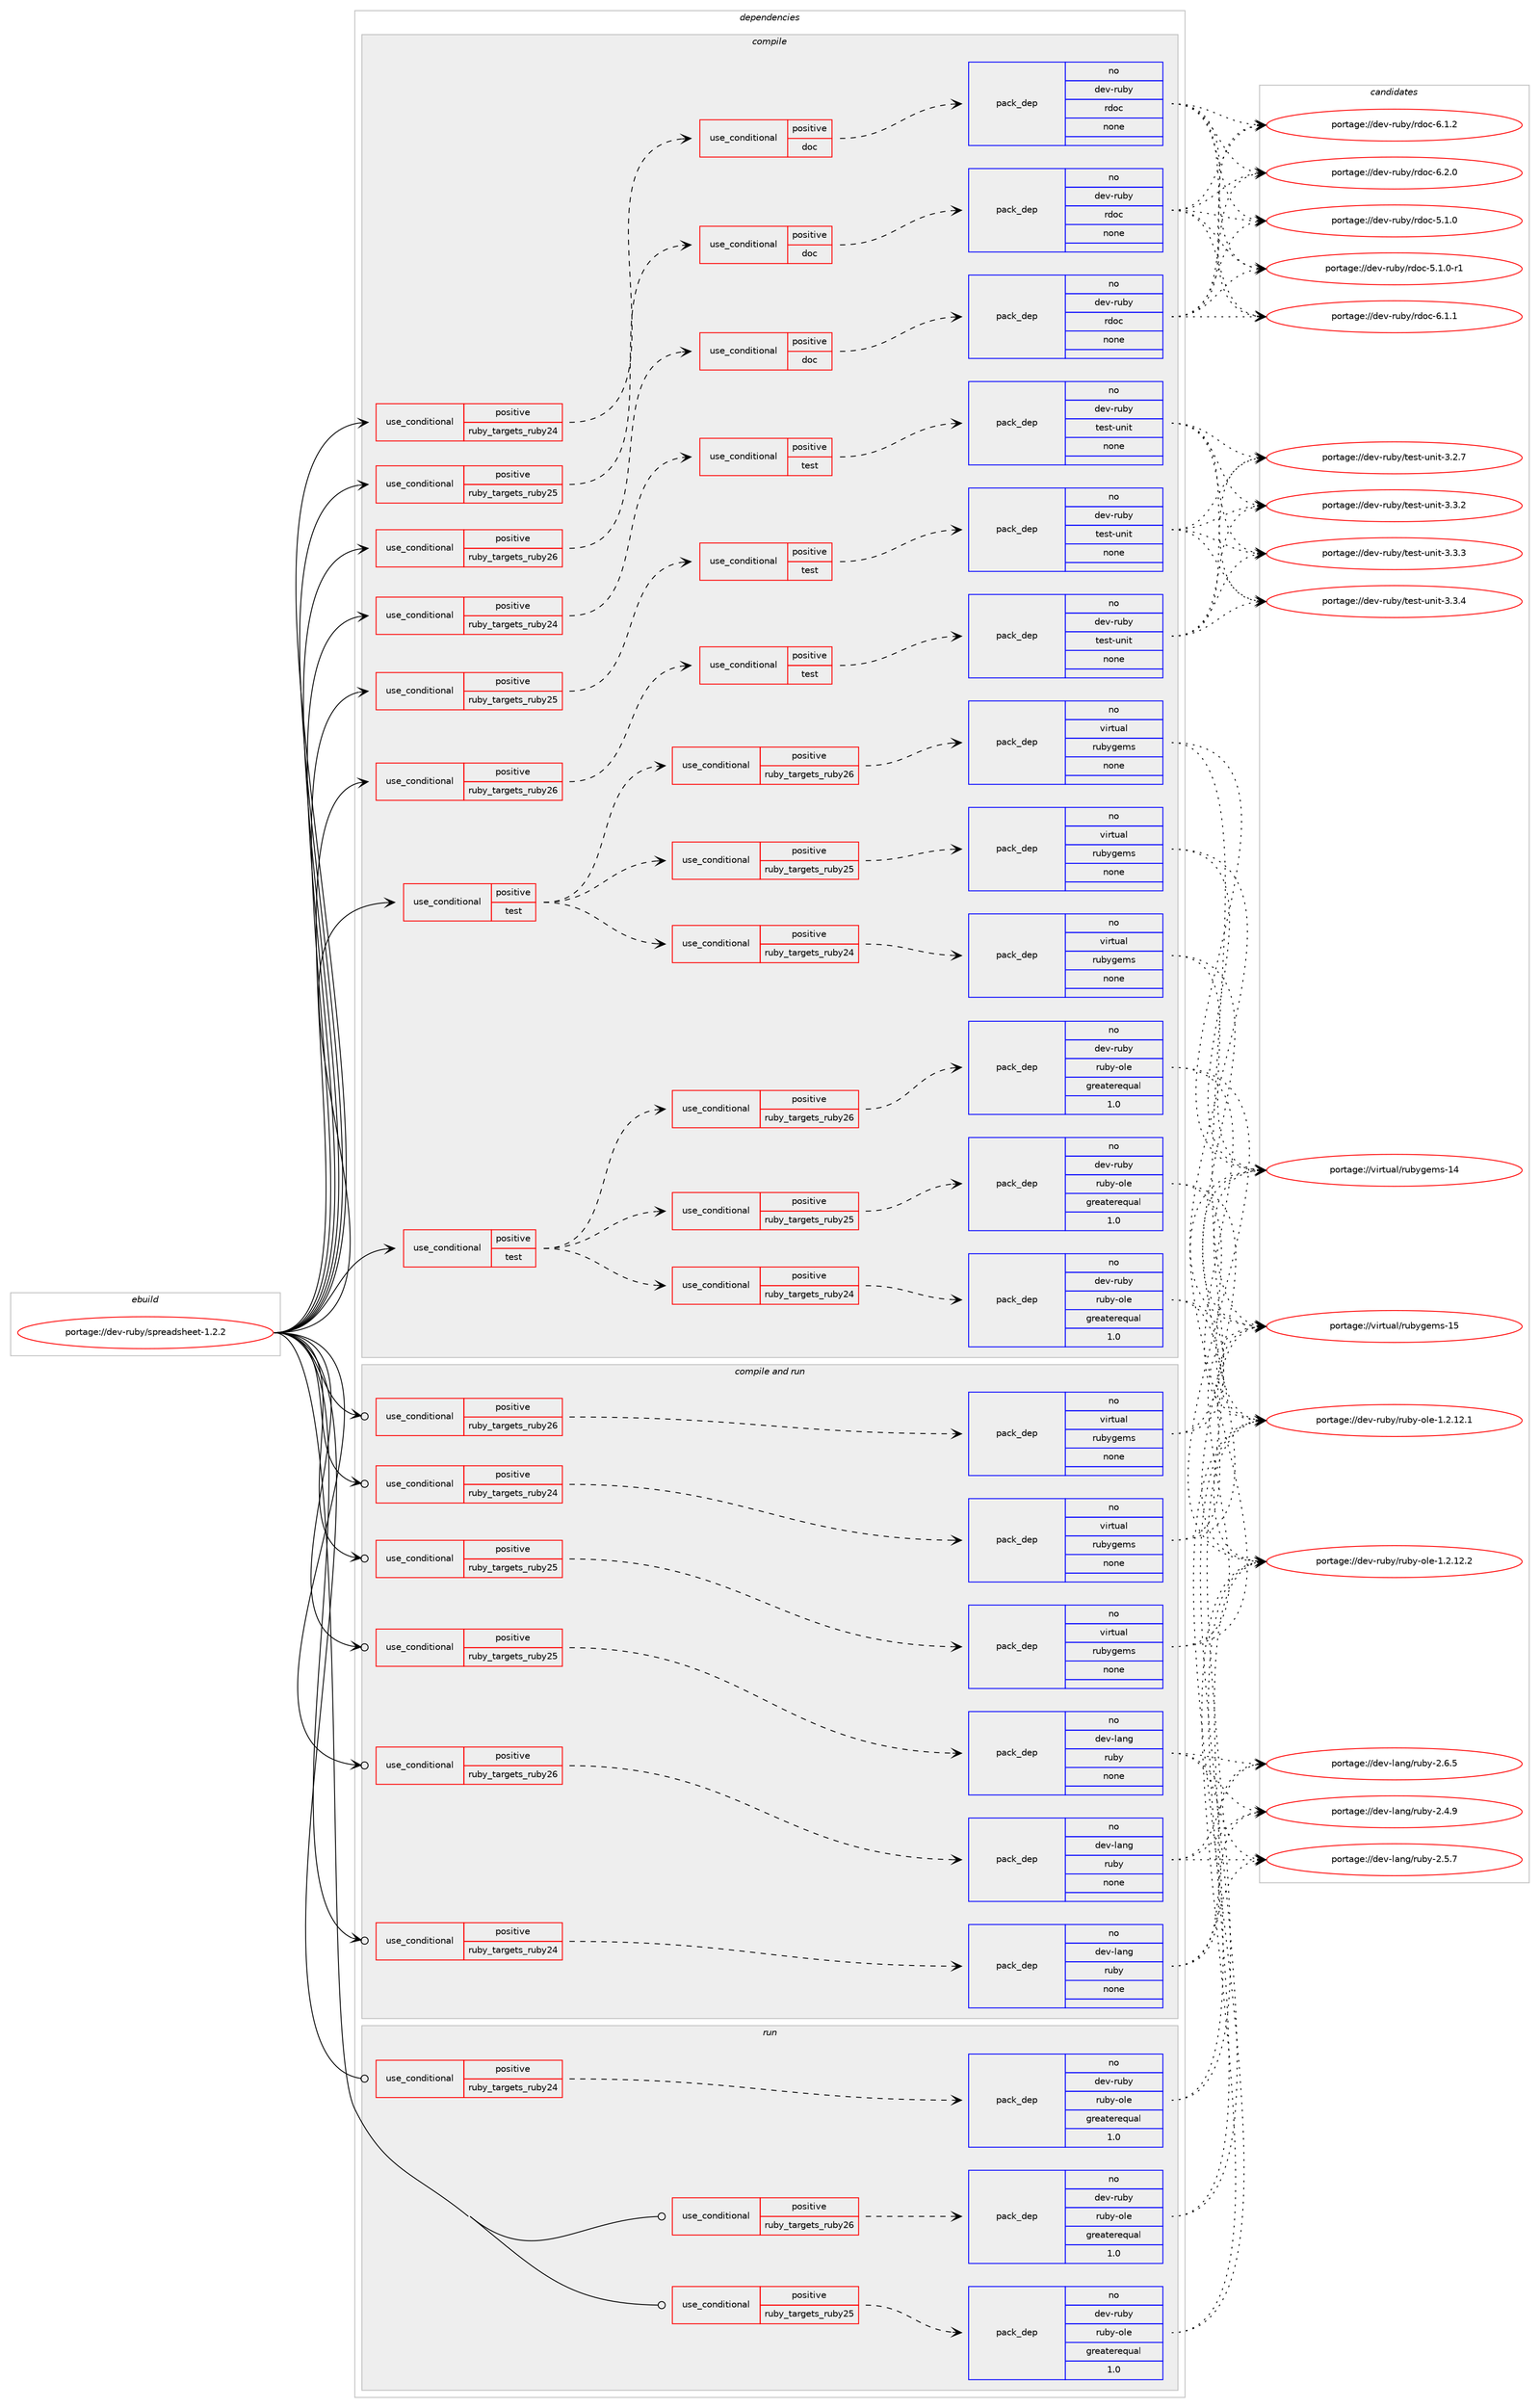 digraph prolog {

# *************
# Graph options
# *************

newrank=true;
concentrate=true;
compound=true;
graph [rankdir=LR,fontname=Helvetica,fontsize=10,ranksep=1.5];#, ranksep=2.5, nodesep=0.2];
edge  [arrowhead=vee];
node  [fontname=Helvetica,fontsize=10];

# **********
# The ebuild
# **********

subgraph cluster_leftcol {
color=gray;
rank=same;
label=<<i>ebuild</i>>;
id [label="portage://dev-ruby/spreadsheet-1.2.2", color=red, width=4, href="../dev-ruby/spreadsheet-1.2.2.svg"];
}

# ****************
# The dependencies
# ****************

subgraph cluster_midcol {
color=gray;
label=<<i>dependencies</i>>;
subgraph cluster_compile {
fillcolor="#eeeeee";
style=filled;
label=<<i>compile</i>>;
subgraph cond66990 {
dependency250998 [label=<<TABLE BORDER="0" CELLBORDER="1" CELLSPACING="0" CELLPADDING="4"><TR><TD ROWSPAN="3" CELLPADDING="10">use_conditional</TD></TR><TR><TD>positive</TD></TR><TR><TD>ruby_targets_ruby24</TD></TR></TABLE>>, shape=none, color=red];
subgraph cond66991 {
dependency250999 [label=<<TABLE BORDER="0" CELLBORDER="1" CELLSPACING="0" CELLPADDING="4"><TR><TD ROWSPAN="3" CELLPADDING="10">use_conditional</TD></TR><TR><TD>positive</TD></TR><TR><TD>doc</TD></TR></TABLE>>, shape=none, color=red];
subgraph pack180447 {
dependency251000 [label=<<TABLE BORDER="0" CELLBORDER="1" CELLSPACING="0" CELLPADDING="4" WIDTH="220"><TR><TD ROWSPAN="6" CELLPADDING="30">pack_dep</TD></TR><TR><TD WIDTH="110">no</TD></TR><TR><TD>dev-ruby</TD></TR><TR><TD>rdoc</TD></TR><TR><TD>none</TD></TR><TR><TD></TD></TR></TABLE>>, shape=none, color=blue];
}
dependency250999:e -> dependency251000:w [weight=20,style="dashed",arrowhead="vee"];
}
dependency250998:e -> dependency250999:w [weight=20,style="dashed",arrowhead="vee"];
}
id:e -> dependency250998:w [weight=20,style="solid",arrowhead="vee"];
subgraph cond66992 {
dependency251001 [label=<<TABLE BORDER="0" CELLBORDER="1" CELLSPACING="0" CELLPADDING="4"><TR><TD ROWSPAN="3" CELLPADDING="10">use_conditional</TD></TR><TR><TD>positive</TD></TR><TR><TD>ruby_targets_ruby24</TD></TR></TABLE>>, shape=none, color=red];
subgraph cond66993 {
dependency251002 [label=<<TABLE BORDER="0" CELLBORDER="1" CELLSPACING="0" CELLPADDING="4"><TR><TD ROWSPAN="3" CELLPADDING="10">use_conditional</TD></TR><TR><TD>positive</TD></TR><TR><TD>test</TD></TR></TABLE>>, shape=none, color=red];
subgraph pack180448 {
dependency251003 [label=<<TABLE BORDER="0" CELLBORDER="1" CELLSPACING="0" CELLPADDING="4" WIDTH="220"><TR><TD ROWSPAN="6" CELLPADDING="30">pack_dep</TD></TR><TR><TD WIDTH="110">no</TD></TR><TR><TD>dev-ruby</TD></TR><TR><TD>test-unit</TD></TR><TR><TD>none</TD></TR><TR><TD></TD></TR></TABLE>>, shape=none, color=blue];
}
dependency251002:e -> dependency251003:w [weight=20,style="dashed",arrowhead="vee"];
}
dependency251001:e -> dependency251002:w [weight=20,style="dashed",arrowhead="vee"];
}
id:e -> dependency251001:w [weight=20,style="solid",arrowhead="vee"];
subgraph cond66994 {
dependency251004 [label=<<TABLE BORDER="0" CELLBORDER="1" CELLSPACING="0" CELLPADDING="4"><TR><TD ROWSPAN="3" CELLPADDING="10">use_conditional</TD></TR><TR><TD>positive</TD></TR><TR><TD>ruby_targets_ruby25</TD></TR></TABLE>>, shape=none, color=red];
subgraph cond66995 {
dependency251005 [label=<<TABLE BORDER="0" CELLBORDER="1" CELLSPACING="0" CELLPADDING="4"><TR><TD ROWSPAN="3" CELLPADDING="10">use_conditional</TD></TR><TR><TD>positive</TD></TR><TR><TD>doc</TD></TR></TABLE>>, shape=none, color=red];
subgraph pack180449 {
dependency251006 [label=<<TABLE BORDER="0" CELLBORDER="1" CELLSPACING="0" CELLPADDING="4" WIDTH="220"><TR><TD ROWSPAN="6" CELLPADDING="30">pack_dep</TD></TR><TR><TD WIDTH="110">no</TD></TR><TR><TD>dev-ruby</TD></TR><TR><TD>rdoc</TD></TR><TR><TD>none</TD></TR><TR><TD></TD></TR></TABLE>>, shape=none, color=blue];
}
dependency251005:e -> dependency251006:w [weight=20,style="dashed",arrowhead="vee"];
}
dependency251004:e -> dependency251005:w [weight=20,style="dashed",arrowhead="vee"];
}
id:e -> dependency251004:w [weight=20,style="solid",arrowhead="vee"];
subgraph cond66996 {
dependency251007 [label=<<TABLE BORDER="0" CELLBORDER="1" CELLSPACING="0" CELLPADDING="4"><TR><TD ROWSPAN="3" CELLPADDING="10">use_conditional</TD></TR><TR><TD>positive</TD></TR><TR><TD>ruby_targets_ruby25</TD></TR></TABLE>>, shape=none, color=red];
subgraph cond66997 {
dependency251008 [label=<<TABLE BORDER="0" CELLBORDER="1" CELLSPACING="0" CELLPADDING="4"><TR><TD ROWSPAN="3" CELLPADDING="10">use_conditional</TD></TR><TR><TD>positive</TD></TR><TR><TD>test</TD></TR></TABLE>>, shape=none, color=red];
subgraph pack180450 {
dependency251009 [label=<<TABLE BORDER="0" CELLBORDER="1" CELLSPACING="0" CELLPADDING="4" WIDTH="220"><TR><TD ROWSPAN="6" CELLPADDING="30">pack_dep</TD></TR><TR><TD WIDTH="110">no</TD></TR><TR><TD>dev-ruby</TD></TR><TR><TD>test-unit</TD></TR><TR><TD>none</TD></TR><TR><TD></TD></TR></TABLE>>, shape=none, color=blue];
}
dependency251008:e -> dependency251009:w [weight=20,style="dashed",arrowhead="vee"];
}
dependency251007:e -> dependency251008:w [weight=20,style="dashed",arrowhead="vee"];
}
id:e -> dependency251007:w [weight=20,style="solid",arrowhead="vee"];
subgraph cond66998 {
dependency251010 [label=<<TABLE BORDER="0" CELLBORDER="1" CELLSPACING="0" CELLPADDING="4"><TR><TD ROWSPAN="3" CELLPADDING="10">use_conditional</TD></TR><TR><TD>positive</TD></TR><TR><TD>ruby_targets_ruby26</TD></TR></TABLE>>, shape=none, color=red];
subgraph cond66999 {
dependency251011 [label=<<TABLE BORDER="0" CELLBORDER="1" CELLSPACING="0" CELLPADDING="4"><TR><TD ROWSPAN="3" CELLPADDING="10">use_conditional</TD></TR><TR><TD>positive</TD></TR><TR><TD>doc</TD></TR></TABLE>>, shape=none, color=red];
subgraph pack180451 {
dependency251012 [label=<<TABLE BORDER="0" CELLBORDER="1" CELLSPACING="0" CELLPADDING="4" WIDTH="220"><TR><TD ROWSPAN="6" CELLPADDING="30">pack_dep</TD></TR><TR><TD WIDTH="110">no</TD></TR><TR><TD>dev-ruby</TD></TR><TR><TD>rdoc</TD></TR><TR><TD>none</TD></TR><TR><TD></TD></TR></TABLE>>, shape=none, color=blue];
}
dependency251011:e -> dependency251012:w [weight=20,style="dashed",arrowhead="vee"];
}
dependency251010:e -> dependency251011:w [weight=20,style="dashed",arrowhead="vee"];
}
id:e -> dependency251010:w [weight=20,style="solid",arrowhead="vee"];
subgraph cond67000 {
dependency251013 [label=<<TABLE BORDER="0" CELLBORDER="1" CELLSPACING="0" CELLPADDING="4"><TR><TD ROWSPAN="3" CELLPADDING="10">use_conditional</TD></TR><TR><TD>positive</TD></TR><TR><TD>ruby_targets_ruby26</TD></TR></TABLE>>, shape=none, color=red];
subgraph cond67001 {
dependency251014 [label=<<TABLE BORDER="0" CELLBORDER="1" CELLSPACING="0" CELLPADDING="4"><TR><TD ROWSPAN="3" CELLPADDING="10">use_conditional</TD></TR><TR><TD>positive</TD></TR><TR><TD>test</TD></TR></TABLE>>, shape=none, color=red];
subgraph pack180452 {
dependency251015 [label=<<TABLE BORDER="0" CELLBORDER="1" CELLSPACING="0" CELLPADDING="4" WIDTH="220"><TR><TD ROWSPAN="6" CELLPADDING="30">pack_dep</TD></TR><TR><TD WIDTH="110">no</TD></TR><TR><TD>dev-ruby</TD></TR><TR><TD>test-unit</TD></TR><TR><TD>none</TD></TR><TR><TD></TD></TR></TABLE>>, shape=none, color=blue];
}
dependency251014:e -> dependency251015:w [weight=20,style="dashed",arrowhead="vee"];
}
dependency251013:e -> dependency251014:w [weight=20,style="dashed",arrowhead="vee"];
}
id:e -> dependency251013:w [weight=20,style="solid",arrowhead="vee"];
subgraph cond67002 {
dependency251016 [label=<<TABLE BORDER="0" CELLBORDER="1" CELLSPACING="0" CELLPADDING="4"><TR><TD ROWSPAN="3" CELLPADDING="10">use_conditional</TD></TR><TR><TD>positive</TD></TR><TR><TD>test</TD></TR></TABLE>>, shape=none, color=red];
subgraph cond67003 {
dependency251017 [label=<<TABLE BORDER="0" CELLBORDER="1" CELLSPACING="0" CELLPADDING="4"><TR><TD ROWSPAN="3" CELLPADDING="10">use_conditional</TD></TR><TR><TD>positive</TD></TR><TR><TD>ruby_targets_ruby24</TD></TR></TABLE>>, shape=none, color=red];
subgraph pack180453 {
dependency251018 [label=<<TABLE BORDER="0" CELLBORDER="1" CELLSPACING="0" CELLPADDING="4" WIDTH="220"><TR><TD ROWSPAN="6" CELLPADDING="30">pack_dep</TD></TR><TR><TD WIDTH="110">no</TD></TR><TR><TD>dev-ruby</TD></TR><TR><TD>ruby-ole</TD></TR><TR><TD>greaterequal</TD></TR><TR><TD>1.0</TD></TR></TABLE>>, shape=none, color=blue];
}
dependency251017:e -> dependency251018:w [weight=20,style="dashed",arrowhead="vee"];
}
dependency251016:e -> dependency251017:w [weight=20,style="dashed",arrowhead="vee"];
subgraph cond67004 {
dependency251019 [label=<<TABLE BORDER="0" CELLBORDER="1" CELLSPACING="0" CELLPADDING="4"><TR><TD ROWSPAN="3" CELLPADDING="10">use_conditional</TD></TR><TR><TD>positive</TD></TR><TR><TD>ruby_targets_ruby25</TD></TR></TABLE>>, shape=none, color=red];
subgraph pack180454 {
dependency251020 [label=<<TABLE BORDER="0" CELLBORDER="1" CELLSPACING="0" CELLPADDING="4" WIDTH="220"><TR><TD ROWSPAN="6" CELLPADDING="30">pack_dep</TD></TR><TR><TD WIDTH="110">no</TD></TR><TR><TD>dev-ruby</TD></TR><TR><TD>ruby-ole</TD></TR><TR><TD>greaterequal</TD></TR><TR><TD>1.0</TD></TR></TABLE>>, shape=none, color=blue];
}
dependency251019:e -> dependency251020:w [weight=20,style="dashed",arrowhead="vee"];
}
dependency251016:e -> dependency251019:w [weight=20,style="dashed",arrowhead="vee"];
subgraph cond67005 {
dependency251021 [label=<<TABLE BORDER="0" CELLBORDER="1" CELLSPACING="0" CELLPADDING="4"><TR><TD ROWSPAN="3" CELLPADDING="10">use_conditional</TD></TR><TR><TD>positive</TD></TR><TR><TD>ruby_targets_ruby26</TD></TR></TABLE>>, shape=none, color=red];
subgraph pack180455 {
dependency251022 [label=<<TABLE BORDER="0" CELLBORDER="1" CELLSPACING="0" CELLPADDING="4" WIDTH="220"><TR><TD ROWSPAN="6" CELLPADDING="30">pack_dep</TD></TR><TR><TD WIDTH="110">no</TD></TR><TR><TD>dev-ruby</TD></TR><TR><TD>ruby-ole</TD></TR><TR><TD>greaterequal</TD></TR><TR><TD>1.0</TD></TR></TABLE>>, shape=none, color=blue];
}
dependency251021:e -> dependency251022:w [weight=20,style="dashed",arrowhead="vee"];
}
dependency251016:e -> dependency251021:w [weight=20,style="dashed",arrowhead="vee"];
}
id:e -> dependency251016:w [weight=20,style="solid",arrowhead="vee"];
subgraph cond67006 {
dependency251023 [label=<<TABLE BORDER="0" CELLBORDER="1" CELLSPACING="0" CELLPADDING="4"><TR><TD ROWSPAN="3" CELLPADDING="10">use_conditional</TD></TR><TR><TD>positive</TD></TR><TR><TD>test</TD></TR></TABLE>>, shape=none, color=red];
subgraph cond67007 {
dependency251024 [label=<<TABLE BORDER="0" CELLBORDER="1" CELLSPACING="0" CELLPADDING="4"><TR><TD ROWSPAN="3" CELLPADDING="10">use_conditional</TD></TR><TR><TD>positive</TD></TR><TR><TD>ruby_targets_ruby24</TD></TR></TABLE>>, shape=none, color=red];
subgraph pack180456 {
dependency251025 [label=<<TABLE BORDER="0" CELLBORDER="1" CELLSPACING="0" CELLPADDING="4" WIDTH="220"><TR><TD ROWSPAN="6" CELLPADDING="30">pack_dep</TD></TR><TR><TD WIDTH="110">no</TD></TR><TR><TD>virtual</TD></TR><TR><TD>rubygems</TD></TR><TR><TD>none</TD></TR><TR><TD></TD></TR></TABLE>>, shape=none, color=blue];
}
dependency251024:e -> dependency251025:w [weight=20,style="dashed",arrowhead="vee"];
}
dependency251023:e -> dependency251024:w [weight=20,style="dashed",arrowhead="vee"];
subgraph cond67008 {
dependency251026 [label=<<TABLE BORDER="0" CELLBORDER="1" CELLSPACING="0" CELLPADDING="4"><TR><TD ROWSPAN="3" CELLPADDING="10">use_conditional</TD></TR><TR><TD>positive</TD></TR><TR><TD>ruby_targets_ruby25</TD></TR></TABLE>>, shape=none, color=red];
subgraph pack180457 {
dependency251027 [label=<<TABLE BORDER="0" CELLBORDER="1" CELLSPACING="0" CELLPADDING="4" WIDTH="220"><TR><TD ROWSPAN="6" CELLPADDING="30">pack_dep</TD></TR><TR><TD WIDTH="110">no</TD></TR><TR><TD>virtual</TD></TR><TR><TD>rubygems</TD></TR><TR><TD>none</TD></TR><TR><TD></TD></TR></TABLE>>, shape=none, color=blue];
}
dependency251026:e -> dependency251027:w [weight=20,style="dashed",arrowhead="vee"];
}
dependency251023:e -> dependency251026:w [weight=20,style="dashed",arrowhead="vee"];
subgraph cond67009 {
dependency251028 [label=<<TABLE BORDER="0" CELLBORDER="1" CELLSPACING="0" CELLPADDING="4"><TR><TD ROWSPAN="3" CELLPADDING="10">use_conditional</TD></TR><TR><TD>positive</TD></TR><TR><TD>ruby_targets_ruby26</TD></TR></TABLE>>, shape=none, color=red];
subgraph pack180458 {
dependency251029 [label=<<TABLE BORDER="0" CELLBORDER="1" CELLSPACING="0" CELLPADDING="4" WIDTH="220"><TR><TD ROWSPAN="6" CELLPADDING="30">pack_dep</TD></TR><TR><TD WIDTH="110">no</TD></TR><TR><TD>virtual</TD></TR><TR><TD>rubygems</TD></TR><TR><TD>none</TD></TR><TR><TD></TD></TR></TABLE>>, shape=none, color=blue];
}
dependency251028:e -> dependency251029:w [weight=20,style="dashed",arrowhead="vee"];
}
dependency251023:e -> dependency251028:w [weight=20,style="dashed",arrowhead="vee"];
}
id:e -> dependency251023:w [weight=20,style="solid",arrowhead="vee"];
}
subgraph cluster_compileandrun {
fillcolor="#eeeeee";
style=filled;
label=<<i>compile and run</i>>;
subgraph cond67010 {
dependency251030 [label=<<TABLE BORDER="0" CELLBORDER="1" CELLSPACING="0" CELLPADDING="4"><TR><TD ROWSPAN="3" CELLPADDING="10">use_conditional</TD></TR><TR><TD>positive</TD></TR><TR><TD>ruby_targets_ruby24</TD></TR></TABLE>>, shape=none, color=red];
subgraph pack180459 {
dependency251031 [label=<<TABLE BORDER="0" CELLBORDER="1" CELLSPACING="0" CELLPADDING="4" WIDTH="220"><TR><TD ROWSPAN="6" CELLPADDING="30">pack_dep</TD></TR><TR><TD WIDTH="110">no</TD></TR><TR><TD>dev-lang</TD></TR><TR><TD>ruby</TD></TR><TR><TD>none</TD></TR><TR><TD></TD></TR></TABLE>>, shape=none, color=blue];
}
dependency251030:e -> dependency251031:w [weight=20,style="dashed",arrowhead="vee"];
}
id:e -> dependency251030:w [weight=20,style="solid",arrowhead="odotvee"];
subgraph cond67011 {
dependency251032 [label=<<TABLE BORDER="0" CELLBORDER="1" CELLSPACING="0" CELLPADDING="4"><TR><TD ROWSPAN="3" CELLPADDING="10">use_conditional</TD></TR><TR><TD>positive</TD></TR><TR><TD>ruby_targets_ruby24</TD></TR></TABLE>>, shape=none, color=red];
subgraph pack180460 {
dependency251033 [label=<<TABLE BORDER="0" CELLBORDER="1" CELLSPACING="0" CELLPADDING="4" WIDTH="220"><TR><TD ROWSPAN="6" CELLPADDING="30">pack_dep</TD></TR><TR><TD WIDTH="110">no</TD></TR><TR><TD>virtual</TD></TR><TR><TD>rubygems</TD></TR><TR><TD>none</TD></TR><TR><TD></TD></TR></TABLE>>, shape=none, color=blue];
}
dependency251032:e -> dependency251033:w [weight=20,style="dashed",arrowhead="vee"];
}
id:e -> dependency251032:w [weight=20,style="solid",arrowhead="odotvee"];
subgraph cond67012 {
dependency251034 [label=<<TABLE BORDER="0" CELLBORDER="1" CELLSPACING="0" CELLPADDING="4"><TR><TD ROWSPAN="3" CELLPADDING="10">use_conditional</TD></TR><TR><TD>positive</TD></TR><TR><TD>ruby_targets_ruby25</TD></TR></TABLE>>, shape=none, color=red];
subgraph pack180461 {
dependency251035 [label=<<TABLE BORDER="0" CELLBORDER="1" CELLSPACING="0" CELLPADDING="4" WIDTH="220"><TR><TD ROWSPAN="6" CELLPADDING="30">pack_dep</TD></TR><TR><TD WIDTH="110">no</TD></TR><TR><TD>dev-lang</TD></TR><TR><TD>ruby</TD></TR><TR><TD>none</TD></TR><TR><TD></TD></TR></TABLE>>, shape=none, color=blue];
}
dependency251034:e -> dependency251035:w [weight=20,style="dashed",arrowhead="vee"];
}
id:e -> dependency251034:w [weight=20,style="solid",arrowhead="odotvee"];
subgraph cond67013 {
dependency251036 [label=<<TABLE BORDER="0" CELLBORDER="1" CELLSPACING="0" CELLPADDING="4"><TR><TD ROWSPAN="3" CELLPADDING="10">use_conditional</TD></TR><TR><TD>positive</TD></TR><TR><TD>ruby_targets_ruby25</TD></TR></TABLE>>, shape=none, color=red];
subgraph pack180462 {
dependency251037 [label=<<TABLE BORDER="0" CELLBORDER="1" CELLSPACING="0" CELLPADDING="4" WIDTH="220"><TR><TD ROWSPAN="6" CELLPADDING="30">pack_dep</TD></TR><TR><TD WIDTH="110">no</TD></TR><TR><TD>virtual</TD></TR><TR><TD>rubygems</TD></TR><TR><TD>none</TD></TR><TR><TD></TD></TR></TABLE>>, shape=none, color=blue];
}
dependency251036:e -> dependency251037:w [weight=20,style="dashed",arrowhead="vee"];
}
id:e -> dependency251036:w [weight=20,style="solid",arrowhead="odotvee"];
subgraph cond67014 {
dependency251038 [label=<<TABLE BORDER="0" CELLBORDER="1" CELLSPACING="0" CELLPADDING="4"><TR><TD ROWSPAN="3" CELLPADDING="10">use_conditional</TD></TR><TR><TD>positive</TD></TR><TR><TD>ruby_targets_ruby26</TD></TR></TABLE>>, shape=none, color=red];
subgraph pack180463 {
dependency251039 [label=<<TABLE BORDER="0" CELLBORDER="1" CELLSPACING="0" CELLPADDING="4" WIDTH="220"><TR><TD ROWSPAN="6" CELLPADDING="30">pack_dep</TD></TR><TR><TD WIDTH="110">no</TD></TR><TR><TD>dev-lang</TD></TR><TR><TD>ruby</TD></TR><TR><TD>none</TD></TR><TR><TD></TD></TR></TABLE>>, shape=none, color=blue];
}
dependency251038:e -> dependency251039:w [weight=20,style="dashed",arrowhead="vee"];
}
id:e -> dependency251038:w [weight=20,style="solid",arrowhead="odotvee"];
subgraph cond67015 {
dependency251040 [label=<<TABLE BORDER="0" CELLBORDER="1" CELLSPACING="0" CELLPADDING="4"><TR><TD ROWSPAN="3" CELLPADDING="10">use_conditional</TD></TR><TR><TD>positive</TD></TR><TR><TD>ruby_targets_ruby26</TD></TR></TABLE>>, shape=none, color=red];
subgraph pack180464 {
dependency251041 [label=<<TABLE BORDER="0" CELLBORDER="1" CELLSPACING="0" CELLPADDING="4" WIDTH="220"><TR><TD ROWSPAN="6" CELLPADDING="30">pack_dep</TD></TR><TR><TD WIDTH="110">no</TD></TR><TR><TD>virtual</TD></TR><TR><TD>rubygems</TD></TR><TR><TD>none</TD></TR><TR><TD></TD></TR></TABLE>>, shape=none, color=blue];
}
dependency251040:e -> dependency251041:w [weight=20,style="dashed",arrowhead="vee"];
}
id:e -> dependency251040:w [weight=20,style="solid",arrowhead="odotvee"];
}
subgraph cluster_run {
fillcolor="#eeeeee";
style=filled;
label=<<i>run</i>>;
subgraph cond67016 {
dependency251042 [label=<<TABLE BORDER="0" CELLBORDER="1" CELLSPACING="0" CELLPADDING="4"><TR><TD ROWSPAN="3" CELLPADDING="10">use_conditional</TD></TR><TR><TD>positive</TD></TR><TR><TD>ruby_targets_ruby24</TD></TR></TABLE>>, shape=none, color=red];
subgraph pack180465 {
dependency251043 [label=<<TABLE BORDER="0" CELLBORDER="1" CELLSPACING="0" CELLPADDING="4" WIDTH="220"><TR><TD ROWSPAN="6" CELLPADDING="30">pack_dep</TD></TR><TR><TD WIDTH="110">no</TD></TR><TR><TD>dev-ruby</TD></TR><TR><TD>ruby-ole</TD></TR><TR><TD>greaterequal</TD></TR><TR><TD>1.0</TD></TR></TABLE>>, shape=none, color=blue];
}
dependency251042:e -> dependency251043:w [weight=20,style="dashed",arrowhead="vee"];
}
id:e -> dependency251042:w [weight=20,style="solid",arrowhead="odot"];
subgraph cond67017 {
dependency251044 [label=<<TABLE BORDER="0" CELLBORDER="1" CELLSPACING="0" CELLPADDING="4"><TR><TD ROWSPAN="3" CELLPADDING="10">use_conditional</TD></TR><TR><TD>positive</TD></TR><TR><TD>ruby_targets_ruby25</TD></TR></TABLE>>, shape=none, color=red];
subgraph pack180466 {
dependency251045 [label=<<TABLE BORDER="0" CELLBORDER="1" CELLSPACING="0" CELLPADDING="4" WIDTH="220"><TR><TD ROWSPAN="6" CELLPADDING="30">pack_dep</TD></TR><TR><TD WIDTH="110">no</TD></TR><TR><TD>dev-ruby</TD></TR><TR><TD>ruby-ole</TD></TR><TR><TD>greaterequal</TD></TR><TR><TD>1.0</TD></TR></TABLE>>, shape=none, color=blue];
}
dependency251044:e -> dependency251045:w [weight=20,style="dashed",arrowhead="vee"];
}
id:e -> dependency251044:w [weight=20,style="solid",arrowhead="odot"];
subgraph cond67018 {
dependency251046 [label=<<TABLE BORDER="0" CELLBORDER="1" CELLSPACING="0" CELLPADDING="4"><TR><TD ROWSPAN="3" CELLPADDING="10">use_conditional</TD></TR><TR><TD>positive</TD></TR><TR><TD>ruby_targets_ruby26</TD></TR></TABLE>>, shape=none, color=red];
subgraph pack180467 {
dependency251047 [label=<<TABLE BORDER="0" CELLBORDER="1" CELLSPACING="0" CELLPADDING="4" WIDTH="220"><TR><TD ROWSPAN="6" CELLPADDING="30">pack_dep</TD></TR><TR><TD WIDTH="110">no</TD></TR><TR><TD>dev-ruby</TD></TR><TR><TD>ruby-ole</TD></TR><TR><TD>greaterequal</TD></TR><TR><TD>1.0</TD></TR></TABLE>>, shape=none, color=blue];
}
dependency251046:e -> dependency251047:w [weight=20,style="dashed",arrowhead="vee"];
}
id:e -> dependency251046:w [weight=20,style="solid",arrowhead="odot"];
}
}

# **************
# The candidates
# **************

subgraph cluster_choices {
rank=same;
color=gray;
label=<<i>candidates</i>>;

subgraph choice180447 {
color=black;
nodesep=1;
choiceportage10010111845114117981214711410011199455346494648 [label="portage://dev-ruby/rdoc-5.1.0", color=red, width=4,href="../dev-ruby/rdoc-5.1.0.svg"];
choiceportage100101118451141179812147114100111994553464946484511449 [label="portage://dev-ruby/rdoc-5.1.0-r1", color=red, width=4,href="../dev-ruby/rdoc-5.1.0-r1.svg"];
choiceportage10010111845114117981214711410011199455446494649 [label="portage://dev-ruby/rdoc-6.1.1", color=red, width=4,href="../dev-ruby/rdoc-6.1.1.svg"];
choiceportage10010111845114117981214711410011199455446494650 [label="portage://dev-ruby/rdoc-6.1.2", color=red, width=4,href="../dev-ruby/rdoc-6.1.2.svg"];
choiceportage10010111845114117981214711410011199455446504648 [label="portage://dev-ruby/rdoc-6.2.0", color=red, width=4,href="../dev-ruby/rdoc-6.2.0.svg"];
dependency251000:e -> choiceportage10010111845114117981214711410011199455346494648:w [style=dotted,weight="100"];
dependency251000:e -> choiceportage100101118451141179812147114100111994553464946484511449:w [style=dotted,weight="100"];
dependency251000:e -> choiceportage10010111845114117981214711410011199455446494649:w [style=dotted,weight="100"];
dependency251000:e -> choiceportage10010111845114117981214711410011199455446494650:w [style=dotted,weight="100"];
dependency251000:e -> choiceportage10010111845114117981214711410011199455446504648:w [style=dotted,weight="100"];
}
subgraph choice180448 {
color=black;
nodesep=1;
choiceportage10010111845114117981214711610111511645117110105116455146504655 [label="portage://dev-ruby/test-unit-3.2.7", color=red, width=4,href="../dev-ruby/test-unit-3.2.7.svg"];
choiceportage10010111845114117981214711610111511645117110105116455146514650 [label="portage://dev-ruby/test-unit-3.3.2", color=red, width=4,href="../dev-ruby/test-unit-3.3.2.svg"];
choiceportage10010111845114117981214711610111511645117110105116455146514651 [label="portage://dev-ruby/test-unit-3.3.3", color=red, width=4,href="../dev-ruby/test-unit-3.3.3.svg"];
choiceportage10010111845114117981214711610111511645117110105116455146514652 [label="portage://dev-ruby/test-unit-3.3.4", color=red, width=4,href="../dev-ruby/test-unit-3.3.4.svg"];
dependency251003:e -> choiceportage10010111845114117981214711610111511645117110105116455146504655:w [style=dotted,weight="100"];
dependency251003:e -> choiceportage10010111845114117981214711610111511645117110105116455146514650:w [style=dotted,weight="100"];
dependency251003:e -> choiceportage10010111845114117981214711610111511645117110105116455146514651:w [style=dotted,weight="100"];
dependency251003:e -> choiceportage10010111845114117981214711610111511645117110105116455146514652:w [style=dotted,weight="100"];
}
subgraph choice180449 {
color=black;
nodesep=1;
choiceportage10010111845114117981214711410011199455346494648 [label="portage://dev-ruby/rdoc-5.1.0", color=red, width=4,href="../dev-ruby/rdoc-5.1.0.svg"];
choiceportage100101118451141179812147114100111994553464946484511449 [label="portage://dev-ruby/rdoc-5.1.0-r1", color=red, width=4,href="../dev-ruby/rdoc-5.1.0-r1.svg"];
choiceportage10010111845114117981214711410011199455446494649 [label="portage://dev-ruby/rdoc-6.1.1", color=red, width=4,href="../dev-ruby/rdoc-6.1.1.svg"];
choiceportage10010111845114117981214711410011199455446494650 [label="portage://dev-ruby/rdoc-6.1.2", color=red, width=4,href="../dev-ruby/rdoc-6.1.2.svg"];
choiceportage10010111845114117981214711410011199455446504648 [label="portage://dev-ruby/rdoc-6.2.0", color=red, width=4,href="../dev-ruby/rdoc-6.2.0.svg"];
dependency251006:e -> choiceportage10010111845114117981214711410011199455346494648:w [style=dotted,weight="100"];
dependency251006:e -> choiceportage100101118451141179812147114100111994553464946484511449:w [style=dotted,weight="100"];
dependency251006:e -> choiceportage10010111845114117981214711410011199455446494649:w [style=dotted,weight="100"];
dependency251006:e -> choiceportage10010111845114117981214711410011199455446494650:w [style=dotted,weight="100"];
dependency251006:e -> choiceportage10010111845114117981214711410011199455446504648:w [style=dotted,weight="100"];
}
subgraph choice180450 {
color=black;
nodesep=1;
choiceportage10010111845114117981214711610111511645117110105116455146504655 [label="portage://dev-ruby/test-unit-3.2.7", color=red, width=4,href="../dev-ruby/test-unit-3.2.7.svg"];
choiceportage10010111845114117981214711610111511645117110105116455146514650 [label="portage://dev-ruby/test-unit-3.3.2", color=red, width=4,href="../dev-ruby/test-unit-3.3.2.svg"];
choiceportage10010111845114117981214711610111511645117110105116455146514651 [label="portage://dev-ruby/test-unit-3.3.3", color=red, width=4,href="../dev-ruby/test-unit-3.3.3.svg"];
choiceportage10010111845114117981214711610111511645117110105116455146514652 [label="portage://dev-ruby/test-unit-3.3.4", color=red, width=4,href="../dev-ruby/test-unit-3.3.4.svg"];
dependency251009:e -> choiceportage10010111845114117981214711610111511645117110105116455146504655:w [style=dotted,weight="100"];
dependency251009:e -> choiceportage10010111845114117981214711610111511645117110105116455146514650:w [style=dotted,weight="100"];
dependency251009:e -> choiceportage10010111845114117981214711610111511645117110105116455146514651:w [style=dotted,weight="100"];
dependency251009:e -> choiceportage10010111845114117981214711610111511645117110105116455146514652:w [style=dotted,weight="100"];
}
subgraph choice180451 {
color=black;
nodesep=1;
choiceportage10010111845114117981214711410011199455346494648 [label="portage://dev-ruby/rdoc-5.1.0", color=red, width=4,href="../dev-ruby/rdoc-5.1.0.svg"];
choiceportage100101118451141179812147114100111994553464946484511449 [label="portage://dev-ruby/rdoc-5.1.0-r1", color=red, width=4,href="../dev-ruby/rdoc-5.1.0-r1.svg"];
choiceportage10010111845114117981214711410011199455446494649 [label="portage://dev-ruby/rdoc-6.1.1", color=red, width=4,href="../dev-ruby/rdoc-6.1.1.svg"];
choiceportage10010111845114117981214711410011199455446494650 [label="portage://dev-ruby/rdoc-6.1.2", color=red, width=4,href="../dev-ruby/rdoc-6.1.2.svg"];
choiceportage10010111845114117981214711410011199455446504648 [label="portage://dev-ruby/rdoc-6.2.0", color=red, width=4,href="../dev-ruby/rdoc-6.2.0.svg"];
dependency251012:e -> choiceportage10010111845114117981214711410011199455346494648:w [style=dotted,weight="100"];
dependency251012:e -> choiceportage100101118451141179812147114100111994553464946484511449:w [style=dotted,weight="100"];
dependency251012:e -> choiceportage10010111845114117981214711410011199455446494649:w [style=dotted,weight="100"];
dependency251012:e -> choiceportage10010111845114117981214711410011199455446494650:w [style=dotted,weight="100"];
dependency251012:e -> choiceportage10010111845114117981214711410011199455446504648:w [style=dotted,weight="100"];
}
subgraph choice180452 {
color=black;
nodesep=1;
choiceportage10010111845114117981214711610111511645117110105116455146504655 [label="portage://dev-ruby/test-unit-3.2.7", color=red, width=4,href="../dev-ruby/test-unit-3.2.7.svg"];
choiceportage10010111845114117981214711610111511645117110105116455146514650 [label="portage://dev-ruby/test-unit-3.3.2", color=red, width=4,href="../dev-ruby/test-unit-3.3.2.svg"];
choiceportage10010111845114117981214711610111511645117110105116455146514651 [label="portage://dev-ruby/test-unit-3.3.3", color=red, width=4,href="../dev-ruby/test-unit-3.3.3.svg"];
choiceportage10010111845114117981214711610111511645117110105116455146514652 [label="portage://dev-ruby/test-unit-3.3.4", color=red, width=4,href="../dev-ruby/test-unit-3.3.4.svg"];
dependency251015:e -> choiceportage10010111845114117981214711610111511645117110105116455146504655:w [style=dotted,weight="100"];
dependency251015:e -> choiceportage10010111845114117981214711610111511645117110105116455146514650:w [style=dotted,weight="100"];
dependency251015:e -> choiceportage10010111845114117981214711610111511645117110105116455146514651:w [style=dotted,weight="100"];
dependency251015:e -> choiceportage10010111845114117981214711610111511645117110105116455146514652:w [style=dotted,weight="100"];
}
subgraph choice180453 {
color=black;
nodesep=1;
choiceportage1001011184511411798121471141179812145111108101454946504649504649 [label="portage://dev-ruby/ruby-ole-1.2.12.1", color=red, width=4,href="../dev-ruby/ruby-ole-1.2.12.1.svg"];
choiceportage1001011184511411798121471141179812145111108101454946504649504650 [label="portage://dev-ruby/ruby-ole-1.2.12.2", color=red, width=4,href="../dev-ruby/ruby-ole-1.2.12.2.svg"];
dependency251018:e -> choiceportage1001011184511411798121471141179812145111108101454946504649504649:w [style=dotted,weight="100"];
dependency251018:e -> choiceportage1001011184511411798121471141179812145111108101454946504649504650:w [style=dotted,weight="100"];
}
subgraph choice180454 {
color=black;
nodesep=1;
choiceportage1001011184511411798121471141179812145111108101454946504649504649 [label="portage://dev-ruby/ruby-ole-1.2.12.1", color=red, width=4,href="../dev-ruby/ruby-ole-1.2.12.1.svg"];
choiceportage1001011184511411798121471141179812145111108101454946504649504650 [label="portage://dev-ruby/ruby-ole-1.2.12.2", color=red, width=4,href="../dev-ruby/ruby-ole-1.2.12.2.svg"];
dependency251020:e -> choiceportage1001011184511411798121471141179812145111108101454946504649504649:w [style=dotted,weight="100"];
dependency251020:e -> choiceportage1001011184511411798121471141179812145111108101454946504649504650:w [style=dotted,weight="100"];
}
subgraph choice180455 {
color=black;
nodesep=1;
choiceportage1001011184511411798121471141179812145111108101454946504649504649 [label="portage://dev-ruby/ruby-ole-1.2.12.1", color=red, width=4,href="../dev-ruby/ruby-ole-1.2.12.1.svg"];
choiceportage1001011184511411798121471141179812145111108101454946504649504650 [label="portage://dev-ruby/ruby-ole-1.2.12.2", color=red, width=4,href="../dev-ruby/ruby-ole-1.2.12.2.svg"];
dependency251022:e -> choiceportage1001011184511411798121471141179812145111108101454946504649504649:w [style=dotted,weight="100"];
dependency251022:e -> choiceportage1001011184511411798121471141179812145111108101454946504649504650:w [style=dotted,weight="100"];
}
subgraph choice180456 {
color=black;
nodesep=1;
choiceportage118105114116117971084711411798121103101109115454952 [label="portage://virtual/rubygems-14", color=red, width=4,href="../virtual/rubygems-14.svg"];
choiceportage118105114116117971084711411798121103101109115454953 [label="portage://virtual/rubygems-15", color=red, width=4,href="../virtual/rubygems-15.svg"];
dependency251025:e -> choiceportage118105114116117971084711411798121103101109115454952:w [style=dotted,weight="100"];
dependency251025:e -> choiceportage118105114116117971084711411798121103101109115454953:w [style=dotted,weight="100"];
}
subgraph choice180457 {
color=black;
nodesep=1;
choiceportage118105114116117971084711411798121103101109115454952 [label="portage://virtual/rubygems-14", color=red, width=4,href="../virtual/rubygems-14.svg"];
choiceportage118105114116117971084711411798121103101109115454953 [label="portage://virtual/rubygems-15", color=red, width=4,href="../virtual/rubygems-15.svg"];
dependency251027:e -> choiceportage118105114116117971084711411798121103101109115454952:w [style=dotted,weight="100"];
dependency251027:e -> choiceportage118105114116117971084711411798121103101109115454953:w [style=dotted,weight="100"];
}
subgraph choice180458 {
color=black;
nodesep=1;
choiceportage118105114116117971084711411798121103101109115454952 [label="portage://virtual/rubygems-14", color=red, width=4,href="../virtual/rubygems-14.svg"];
choiceportage118105114116117971084711411798121103101109115454953 [label="portage://virtual/rubygems-15", color=red, width=4,href="../virtual/rubygems-15.svg"];
dependency251029:e -> choiceportage118105114116117971084711411798121103101109115454952:w [style=dotted,weight="100"];
dependency251029:e -> choiceportage118105114116117971084711411798121103101109115454953:w [style=dotted,weight="100"];
}
subgraph choice180459 {
color=black;
nodesep=1;
choiceportage10010111845108971101034711411798121455046524657 [label="portage://dev-lang/ruby-2.4.9", color=red, width=4,href="../dev-lang/ruby-2.4.9.svg"];
choiceportage10010111845108971101034711411798121455046534655 [label="portage://dev-lang/ruby-2.5.7", color=red, width=4,href="../dev-lang/ruby-2.5.7.svg"];
choiceportage10010111845108971101034711411798121455046544653 [label="portage://dev-lang/ruby-2.6.5", color=red, width=4,href="../dev-lang/ruby-2.6.5.svg"];
dependency251031:e -> choiceportage10010111845108971101034711411798121455046524657:w [style=dotted,weight="100"];
dependency251031:e -> choiceportage10010111845108971101034711411798121455046534655:w [style=dotted,weight="100"];
dependency251031:e -> choiceportage10010111845108971101034711411798121455046544653:w [style=dotted,weight="100"];
}
subgraph choice180460 {
color=black;
nodesep=1;
choiceportage118105114116117971084711411798121103101109115454952 [label="portage://virtual/rubygems-14", color=red, width=4,href="../virtual/rubygems-14.svg"];
choiceportage118105114116117971084711411798121103101109115454953 [label="portage://virtual/rubygems-15", color=red, width=4,href="../virtual/rubygems-15.svg"];
dependency251033:e -> choiceportage118105114116117971084711411798121103101109115454952:w [style=dotted,weight="100"];
dependency251033:e -> choiceportage118105114116117971084711411798121103101109115454953:w [style=dotted,weight="100"];
}
subgraph choice180461 {
color=black;
nodesep=1;
choiceportage10010111845108971101034711411798121455046524657 [label="portage://dev-lang/ruby-2.4.9", color=red, width=4,href="../dev-lang/ruby-2.4.9.svg"];
choiceportage10010111845108971101034711411798121455046534655 [label="portage://dev-lang/ruby-2.5.7", color=red, width=4,href="../dev-lang/ruby-2.5.7.svg"];
choiceportage10010111845108971101034711411798121455046544653 [label="portage://dev-lang/ruby-2.6.5", color=red, width=4,href="../dev-lang/ruby-2.6.5.svg"];
dependency251035:e -> choiceportage10010111845108971101034711411798121455046524657:w [style=dotted,weight="100"];
dependency251035:e -> choiceportage10010111845108971101034711411798121455046534655:w [style=dotted,weight="100"];
dependency251035:e -> choiceportage10010111845108971101034711411798121455046544653:w [style=dotted,weight="100"];
}
subgraph choice180462 {
color=black;
nodesep=1;
choiceportage118105114116117971084711411798121103101109115454952 [label="portage://virtual/rubygems-14", color=red, width=4,href="../virtual/rubygems-14.svg"];
choiceportage118105114116117971084711411798121103101109115454953 [label="portage://virtual/rubygems-15", color=red, width=4,href="../virtual/rubygems-15.svg"];
dependency251037:e -> choiceportage118105114116117971084711411798121103101109115454952:w [style=dotted,weight="100"];
dependency251037:e -> choiceportage118105114116117971084711411798121103101109115454953:w [style=dotted,weight="100"];
}
subgraph choice180463 {
color=black;
nodesep=1;
choiceportage10010111845108971101034711411798121455046524657 [label="portage://dev-lang/ruby-2.4.9", color=red, width=4,href="../dev-lang/ruby-2.4.9.svg"];
choiceportage10010111845108971101034711411798121455046534655 [label="portage://dev-lang/ruby-2.5.7", color=red, width=4,href="../dev-lang/ruby-2.5.7.svg"];
choiceportage10010111845108971101034711411798121455046544653 [label="portage://dev-lang/ruby-2.6.5", color=red, width=4,href="../dev-lang/ruby-2.6.5.svg"];
dependency251039:e -> choiceportage10010111845108971101034711411798121455046524657:w [style=dotted,weight="100"];
dependency251039:e -> choiceportage10010111845108971101034711411798121455046534655:w [style=dotted,weight="100"];
dependency251039:e -> choiceportage10010111845108971101034711411798121455046544653:w [style=dotted,weight="100"];
}
subgraph choice180464 {
color=black;
nodesep=1;
choiceportage118105114116117971084711411798121103101109115454952 [label="portage://virtual/rubygems-14", color=red, width=4,href="../virtual/rubygems-14.svg"];
choiceportage118105114116117971084711411798121103101109115454953 [label="portage://virtual/rubygems-15", color=red, width=4,href="../virtual/rubygems-15.svg"];
dependency251041:e -> choiceportage118105114116117971084711411798121103101109115454952:w [style=dotted,weight="100"];
dependency251041:e -> choiceportage118105114116117971084711411798121103101109115454953:w [style=dotted,weight="100"];
}
subgraph choice180465 {
color=black;
nodesep=1;
choiceportage1001011184511411798121471141179812145111108101454946504649504649 [label="portage://dev-ruby/ruby-ole-1.2.12.1", color=red, width=4,href="../dev-ruby/ruby-ole-1.2.12.1.svg"];
choiceportage1001011184511411798121471141179812145111108101454946504649504650 [label="portage://dev-ruby/ruby-ole-1.2.12.2", color=red, width=4,href="../dev-ruby/ruby-ole-1.2.12.2.svg"];
dependency251043:e -> choiceportage1001011184511411798121471141179812145111108101454946504649504649:w [style=dotted,weight="100"];
dependency251043:e -> choiceportage1001011184511411798121471141179812145111108101454946504649504650:w [style=dotted,weight="100"];
}
subgraph choice180466 {
color=black;
nodesep=1;
choiceportage1001011184511411798121471141179812145111108101454946504649504649 [label="portage://dev-ruby/ruby-ole-1.2.12.1", color=red, width=4,href="../dev-ruby/ruby-ole-1.2.12.1.svg"];
choiceportage1001011184511411798121471141179812145111108101454946504649504650 [label="portage://dev-ruby/ruby-ole-1.2.12.2", color=red, width=4,href="../dev-ruby/ruby-ole-1.2.12.2.svg"];
dependency251045:e -> choiceportage1001011184511411798121471141179812145111108101454946504649504649:w [style=dotted,weight="100"];
dependency251045:e -> choiceportage1001011184511411798121471141179812145111108101454946504649504650:w [style=dotted,weight="100"];
}
subgraph choice180467 {
color=black;
nodesep=1;
choiceportage1001011184511411798121471141179812145111108101454946504649504649 [label="portage://dev-ruby/ruby-ole-1.2.12.1", color=red, width=4,href="../dev-ruby/ruby-ole-1.2.12.1.svg"];
choiceportage1001011184511411798121471141179812145111108101454946504649504650 [label="portage://dev-ruby/ruby-ole-1.2.12.2", color=red, width=4,href="../dev-ruby/ruby-ole-1.2.12.2.svg"];
dependency251047:e -> choiceportage1001011184511411798121471141179812145111108101454946504649504649:w [style=dotted,weight="100"];
dependency251047:e -> choiceportage1001011184511411798121471141179812145111108101454946504649504650:w [style=dotted,weight="100"];
}
}

}
